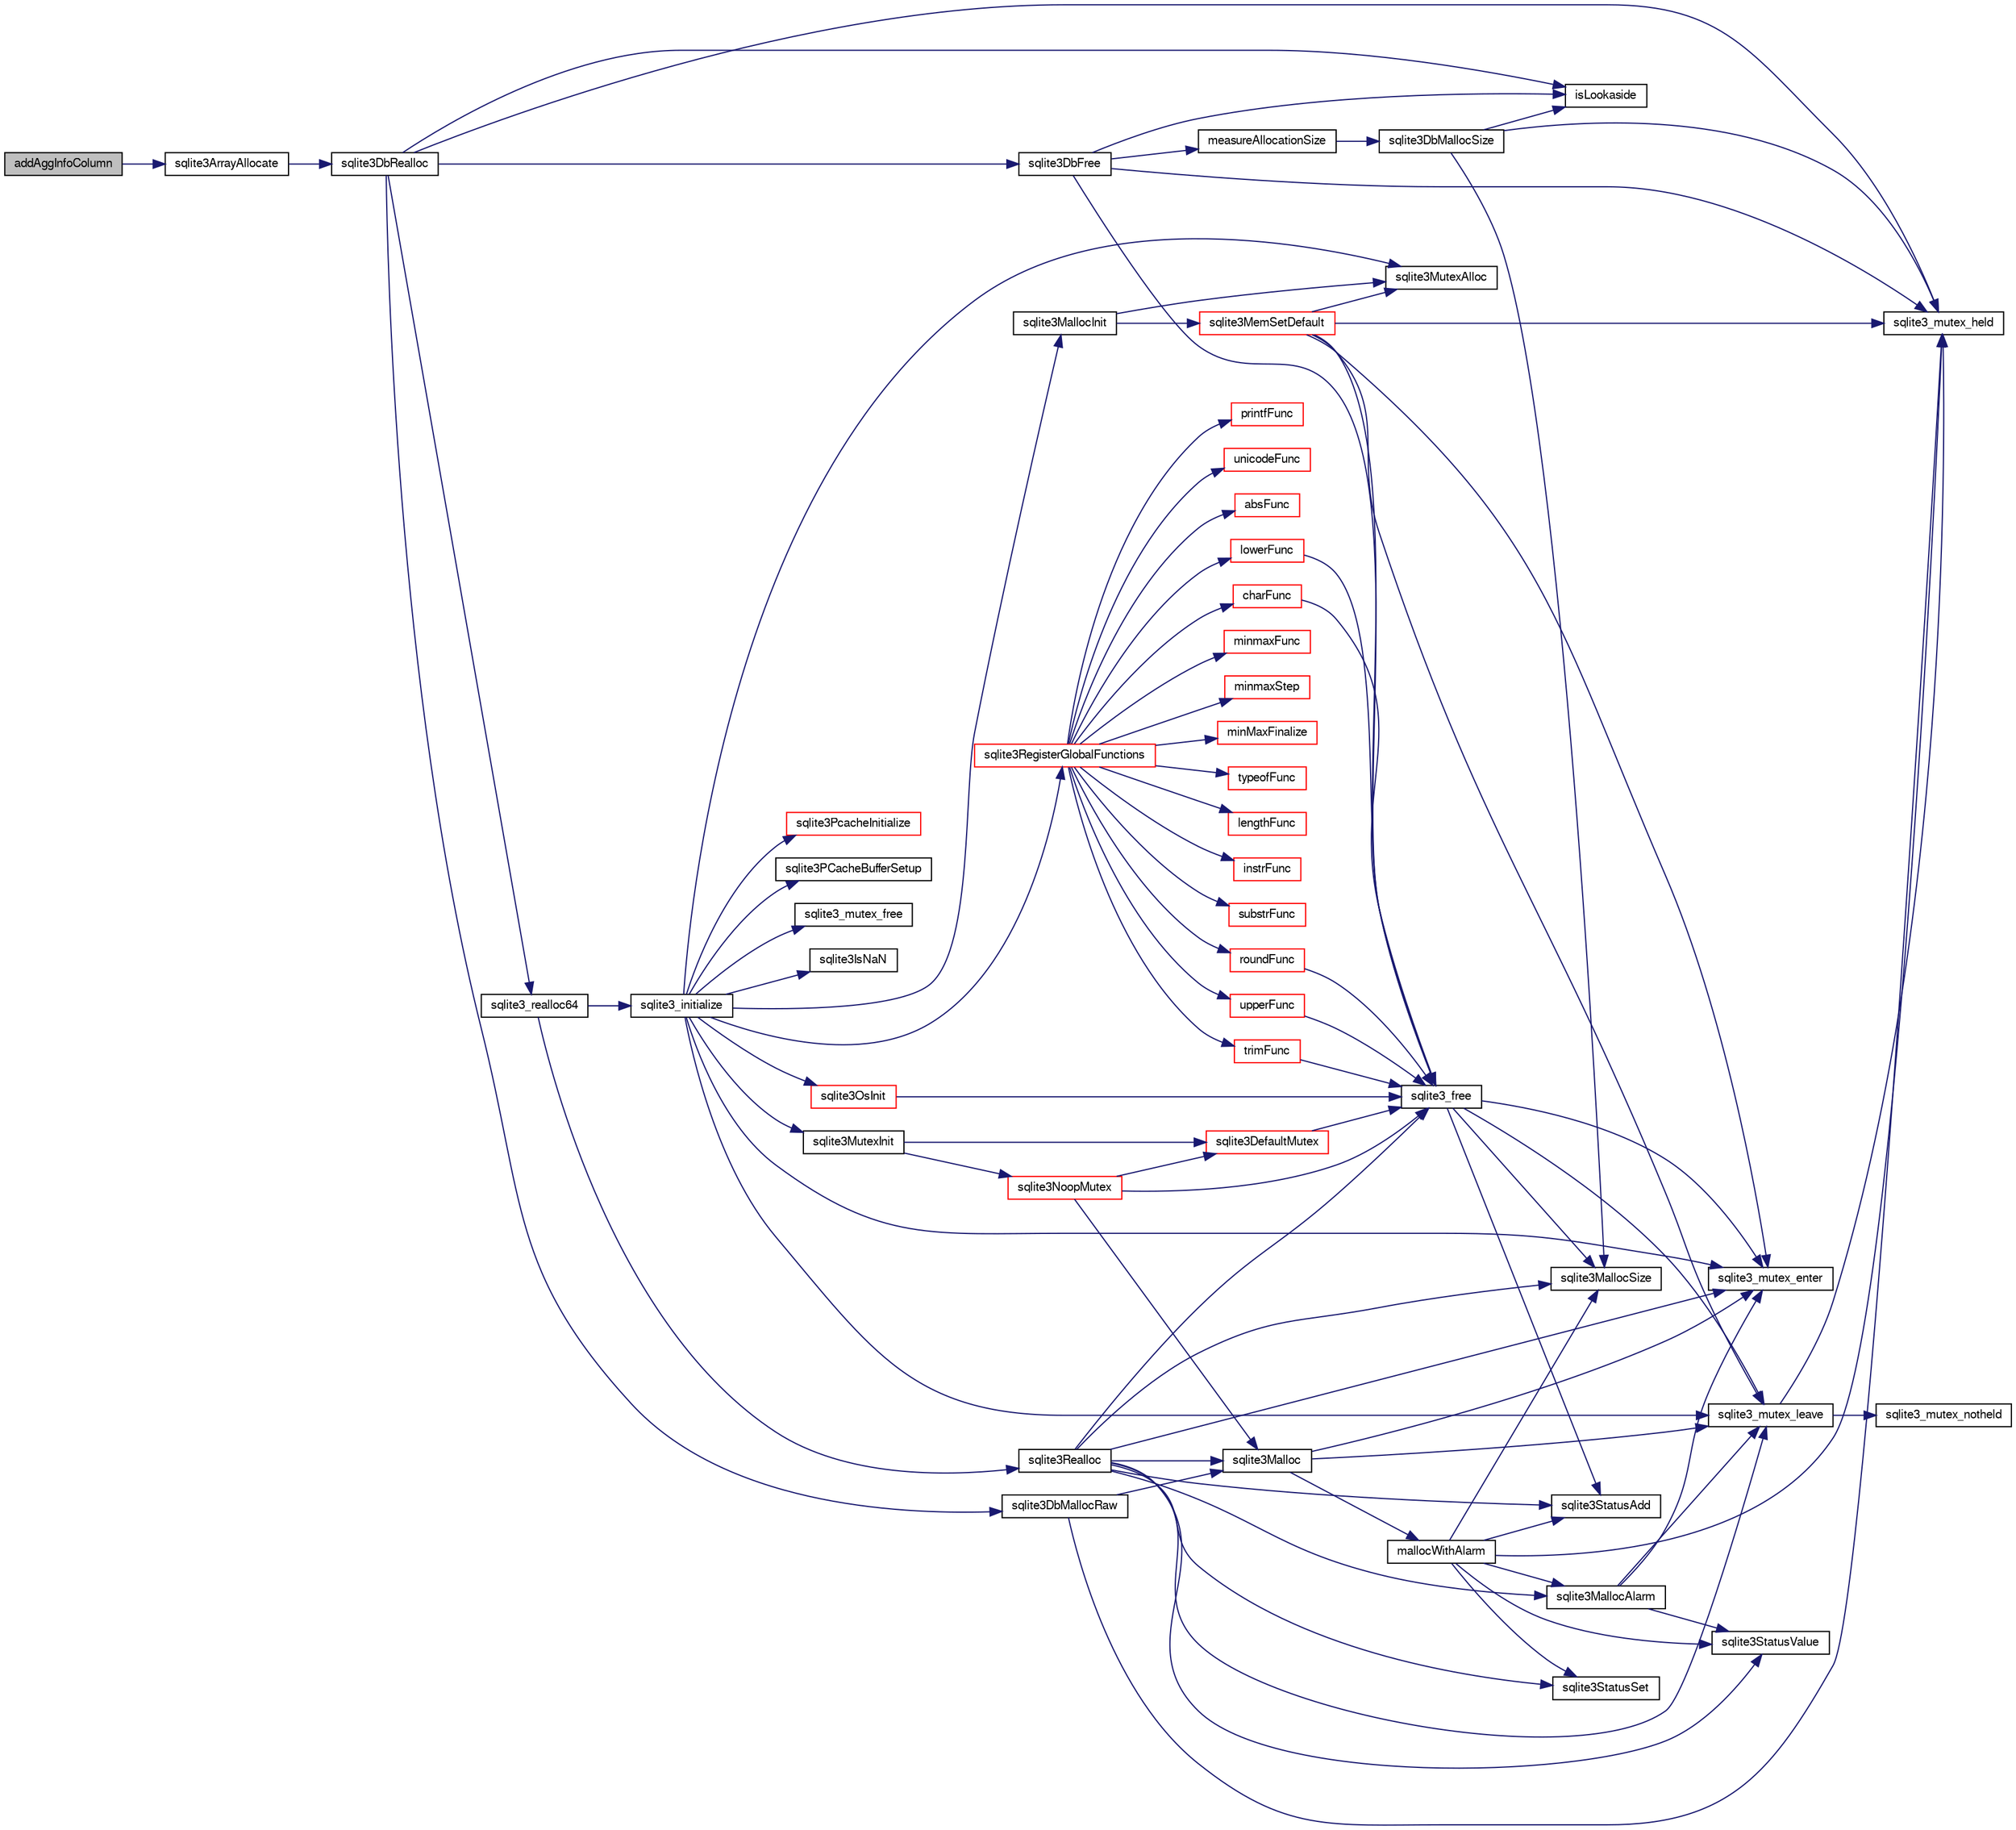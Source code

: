 digraph "addAggInfoColumn"
{
  edge [fontname="FreeSans",fontsize="10",labelfontname="FreeSans",labelfontsize="10"];
  node [fontname="FreeSans",fontsize="10",shape=record];
  rankdir="LR";
  Node1883 [label="addAggInfoColumn",height=0.2,width=0.4,color="black", fillcolor="grey75", style="filled", fontcolor="black"];
  Node1883 -> Node1884 [color="midnightblue",fontsize="10",style="solid",fontname="FreeSans"];
  Node1884 [label="sqlite3ArrayAllocate",height=0.2,width=0.4,color="black", fillcolor="white", style="filled",URL="$sqlite3_8c.html#a86f4a46ea74d87f845a4f93bb4219646"];
  Node1884 -> Node1885 [color="midnightblue",fontsize="10",style="solid",fontname="FreeSans"];
  Node1885 [label="sqlite3DbRealloc",height=0.2,width=0.4,color="black", fillcolor="white", style="filled",URL="$sqlite3_8c.html#ae028f4902a9d29bcaf310ff289ee87dc"];
  Node1885 -> Node1886 [color="midnightblue",fontsize="10",style="solid",fontname="FreeSans"];
  Node1886 [label="sqlite3_mutex_held",height=0.2,width=0.4,color="black", fillcolor="white", style="filled",URL="$sqlite3_8c.html#acf77da68932b6bc163c5e68547ecc3e7"];
  Node1885 -> Node1887 [color="midnightblue",fontsize="10",style="solid",fontname="FreeSans"];
  Node1887 [label="sqlite3DbMallocRaw",height=0.2,width=0.4,color="black", fillcolor="white", style="filled",URL="$sqlite3_8c.html#abbe8be0cf7175e11ddc3e2218fad924e"];
  Node1887 -> Node1886 [color="midnightblue",fontsize="10",style="solid",fontname="FreeSans"];
  Node1887 -> Node1888 [color="midnightblue",fontsize="10",style="solid",fontname="FreeSans"];
  Node1888 [label="sqlite3Malloc",height=0.2,width=0.4,color="black", fillcolor="white", style="filled",URL="$sqlite3_8c.html#a361a2eaa846b1885f123abe46f5d8b2b"];
  Node1888 -> Node1889 [color="midnightblue",fontsize="10",style="solid",fontname="FreeSans"];
  Node1889 [label="sqlite3_mutex_enter",height=0.2,width=0.4,color="black", fillcolor="white", style="filled",URL="$sqlite3_8c.html#a1c12cde690bd89f104de5cbad12a6bf5"];
  Node1888 -> Node1890 [color="midnightblue",fontsize="10",style="solid",fontname="FreeSans"];
  Node1890 [label="mallocWithAlarm",height=0.2,width=0.4,color="black", fillcolor="white", style="filled",URL="$sqlite3_8c.html#ab070d5cf8e48ec8a6a43cf025d48598b"];
  Node1890 -> Node1886 [color="midnightblue",fontsize="10",style="solid",fontname="FreeSans"];
  Node1890 -> Node1891 [color="midnightblue",fontsize="10",style="solid",fontname="FreeSans"];
  Node1891 [label="sqlite3StatusSet",height=0.2,width=0.4,color="black", fillcolor="white", style="filled",URL="$sqlite3_8c.html#afec7586c01fcb5ea17dc9d7725a589d9"];
  Node1890 -> Node1892 [color="midnightblue",fontsize="10",style="solid",fontname="FreeSans"];
  Node1892 [label="sqlite3StatusValue",height=0.2,width=0.4,color="black", fillcolor="white", style="filled",URL="$sqlite3_8c.html#a30b8ac296c6e200c1fa57708d52c6ef6"];
  Node1890 -> Node1893 [color="midnightblue",fontsize="10",style="solid",fontname="FreeSans"];
  Node1893 [label="sqlite3MallocAlarm",height=0.2,width=0.4,color="black", fillcolor="white", style="filled",URL="$sqlite3_8c.html#ada66988e8471d1198f3219c062377508"];
  Node1893 -> Node1892 [color="midnightblue",fontsize="10",style="solid",fontname="FreeSans"];
  Node1893 -> Node1894 [color="midnightblue",fontsize="10",style="solid",fontname="FreeSans"];
  Node1894 [label="sqlite3_mutex_leave",height=0.2,width=0.4,color="black", fillcolor="white", style="filled",URL="$sqlite3_8c.html#a5838d235601dbd3c1fa993555c6bcc93"];
  Node1894 -> Node1886 [color="midnightblue",fontsize="10",style="solid",fontname="FreeSans"];
  Node1894 -> Node1895 [color="midnightblue",fontsize="10",style="solid",fontname="FreeSans"];
  Node1895 [label="sqlite3_mutex_notheld",height=0.2,width=0.4,color="black", fillcolor="white", style="filled",URL="$sqlite3_8c.html#a83967c837c1c000d3b5adcfaa688f5dc"];
  Node1893 -> Node1889 [color="midnightblue",fontsize="10",style="solid",fontname="FreeSans"];
  Node1890 -> Node1896 [color="midnightblue",fontsize="10",style="solid",fontname="FreeSans"];
  Node1896 [label="sqlite3MallocSize",height=0.2,width=0.4,color="black", fillcolor="white", style="filled",URL="$sqlite3_8c.html#acf5d2a5f35270bafb050bd2def576955"];
  Node1890 -> Node1897 [color="midnightblue",fontsize="10",style="solid",fontname="FreeSans"];
  Node1897 [label="sqlite3StatusAdd",height=0.2,width=0.4,color="black", fillcolor="white", style="filled",URL="$sqlite3_8c.html#afa029f93586aeab4cc85360905dae9cd"];
  Node1888 -> Node1894 [color="midnightblue",fontsize="10",style="solid",fontname="FreeSans"];
  Node1885 -> Node1898 [color="midnightblue",fontsize="10",style="solid",fontname="FreeSans"];
  Node1898 [label="isLookaside",height=0.2,width=0.4,color="black", fillcolor="white", style="filled",URL="$sqlite3_8c.html#a770fa05ff9717b75e16f4d968a77b897"];
  Node1885 -> Node1899 [color="midnightblue",fontsize="10",style="solid",fontname="FreeSans"];
  Node1899 [label="sqlite3DbFree",height=0.2,width=0.4,color="black", fillcolor="white", style="filled",URL="$sqlite3_8c.html#ac70ab821a6607b4a1b909582dc37a069"];
  Node1899 -> Node1886 [color="midnightblue",fontsize="10",style="solid",fontname="FreeSans"];
  Node1899 -> Node1900 [color="midnightblue",fontsize="10",style="solid",fontname="FreeSans"];
  Node1900 [label="measureAllocationSize",height=0.2,width=0.4,color="black", fillcolor="white", style="filled",URL="$sqlite3_8c.html#a45731e644a22fdb756e2b6337224217a"];
  Node1900 -> Node1901 [color="midnightblue",fontsize="10",style="solid",fontname="FreeSans"];
  Node1901 [label="sqlite3DbMallocSize",height=0.2,width=0.4,color="black", fillcolor="white", style="filled",URL="$sqlite3_8c.html#aa397e5a8a03495203a0767abf0a71f86"];
  Node1901 -> Node1896 [color="midnightblue",fontsize="10",style="solid",fontname="FreeSans"];
  Node1901 -> Node1886 [color="midnightblue",fontsize="10",style="solid",fontname="FreeSans"];
  Node1901 -> Node1898 [color="midnightblue",fontsize="10",style="solid",fontname="FreeSans"];
  Node1899 -> Node1898 [color="midnightblue",fontsize="10",style="solid",fontname="FreeSans"];
  Node1899 -> Node1902 [color="midnightblue",fontsize="10",style="solid",fontname="FreeSans"];
  Node1902 [label="sqlite3_free",height=0.2,width=0.4,color="black", fillcolor="white", style="filled",URL="$sqlite3_8c.html#a6552349e36a8a691af5487999ab09519"];
  Node1902 -> Node1889 [color="midnightblue",fontsize="10",style="solid",fontname="FreeSans"];
  Node1902 -> Node1897 [color="midnightblue",fontsize="10",style="solid",fontname="FreeSans"];
  Node1902 -> Node1896 [color="midnightblue",fontsize="10",style="solid",fontname="FreeSans"];
  Node1902 -> Node1894 [color="midnightblue",fontsize="10",style="solid",fontname="FreeSans"];
  Node1885 -> Node1903 [color="midnightblue",fontsize="10",style="solid",fontname="FreeSans"];
  Node1903 [label="sqlite3_realloc64",height=0.2,width=0.4,color="black", fillcolor="white", style="filled",URL="$sqlite3_8c.html#a3765a714077ee547e811034236dc9ecd"];
  Node1903 -> Node1904 [color="midnightblue",fontsize="10",style="solid",fontname="FreeSans"];
  Node1904 [label="sqlite3_initialize",height=0.2,width=0.4,color="black", fillcolor="white", style="filled",URL="$sqlite3_8c.html#ab0c0ee2d5d4cf8b28e9572296a8861df"];
  Node1904 -> Node1905 [color="midnightblue",fontsize="10",style="solid",fontname="FreeSans"];
  Node1905 [label="sqlite3MutexInit",height=0.2,width=0.4,color="black", fillcolor="white", style="filled",URL="$sqlite3_8c.html#a7906afcdd1cdb3d0007eb932398a1158"];
  Node1905 -> Node1906 [color="midnightblue",fontsize="10",style="solid",fontname="FreeSans"];
  Node1906 [label="sqlite3DefaultMutex",height=0.2,width=0.4,color="red", fillcolor="white", style="filled",URL="$sqlite3_8c.html#ac895a71e325f9b2f9b862f737c17aca8"];
  Node1906 -> Node1902 [color="midnightblue",fontsize="10",style="solid",fontname="FreeSans"];
  Node1905 -> Node1915 [color="midnightblue",fontsize="10",style="solid",fontname="FreeSans"];
  Node1915 [label="sqlite3NoopMutex",height=0.2,width=0.4,color="red", fillcolor="white", style="filled",URL="$sqlite3_8c.html#a09742cde9ef371d94f8201d2cdb543e4"];
  Node1915 -> Node1888 [color="midnightblue",fontsize="10",style="solid",fontname="FreeSans"];
  Node1915 -> Node1902 [color="midnightblue",fontsize="10",style="solid",fontname="FreeSans"];
  Node1915 -> Node1906 [color="midnightblue",fontsize="10",style="solid",fontname="FreeSans"];
  Node1904 -> Node1923 [color="midnightblue",fontsize="10",style="solid",fontname="FreeSans"];
  Node1923 [label="sqlite3MutexAlloc",height=0.2,width=0.4,color="black", fillcolor="white", style="filled",URL="$sqlite3_8c.html#a0e3f432ee581f6876b590e7ad7e84e19"];
  Node1904 -> Node1889 [color="midnightblue",fontsize="10",style="solid",fontname="FreeSans"];
  Node1904 -> Node1924 [color="midnightblue",fontsize="10",style="solid",fontname="FreeSans"];
  Node1924 [label="sqlite3MallocInit",height=0.2,width=0.4,color="black", fillcolor="white", style="filled",URL="$sqlite3_8c.html#a9e06f9e7cad0d83ce80ab493c9533552"];
  Node1924 -> Node1925 [color="midnightblue",fontsize="10",style="solid",fontname="FreeSans"];
  Node1925 [label="sqlite3MemSetDefault",height=0.2,width=0.4,color="red", fillcolor="white", style="filled",URL="$sqlite3_8c.html#a162fbfd727e92c5f8f72625b5ff62549"];
  Node1925 -> Node1923 [color="midnightblue",fontsize="10",style="solid",fontname="FreeSans"];
  Node1925 -> Node1889 [color="midnightblue",fontsize="10",style="solid",fontname="FreeSans"];
  Node1925 -> Node1894 [color="midnightblue",fontsize="10",style="solid",fontname="FreeSans"];
  Node1925 -> Node1886 [color="midnightblue",fontsize="10",style="solid",fontname="FreeSans"];
  Node1925 -> Node1902 [color="midnightblue",fontsize="10",style="solid",fontname="FreeSans"];
  Node1924 -> Node1923 [color="midnightblue",fontsize="10",style="solid",fontname="FreeSans"];
  Node1904 -> Node1894 [color="midnightblue",fontsize="10",style="solid",fontname="FreeSans"];
  Node1904 -> Node2012 [color="midnightblue",fontsize="10",style="solid",fontname="FreeSans"];
  Node2012 [label="sqlite3RegisterGlobalFunctions",height=0.2,width=0.4,color="red", fillcolor="white", style="filled",URL="$sqlite3_8c.html#a9f75bd111010f29e1b8d74344473c4ec"];
  Node2012 -> Node2013 [color="midnightblue",fontsize="10",style="solid",fontname="FreeSans"];
  Node2013 [label="trimFunc",height=0.2,width=0.4,color="red", fillcolor="white", style="filled",URL="$sqlite3_8c.html#afad56dbe7f08139a630156e644b14704"];
  Node2013 -> Node1902 [color="midnightblue",fontsize="10",style="solid",fontname="FreeSans"];
  Node2012 -> Node2026 [color="midnightblue",fontsize="10",style="solid",fontname="FreeSans"];
  Node2026 [label="minmaxFunc",height=0.2,width=0.4,color="red", fillcolor="white", style="filled",URL="$sqlite3_8c.html#a4d00f48b948fd73cb70bcfd1efc0bfb0"];
  Node2012 -> Node2035 [color="midnightblue",fontsize="10",style="solid",fontname="FreeSans"];
  Node2035 [label="minmaxStep",height=0.2,width=0.4,color="red", fillcolor="white", style="filled",URL="$sqlite3_8c.html#a5b4c0da0f3b61d7ff25ebd30aa22cca4"];
  Node2012 -> Node2039 [color="midnightblue",fontsize="10",style="solid",fontname="FreeSans"];
  Node2039 [label="minMaxFinalize",height=0.2,width=0.4,color="red", fillcolor="white", style="filled",URL="$sqlite3_8c.html#a0439dd90934a2dee93517c50884d5924"];
  Node2012 -> Node2040 [color="midnightblue",fontsize="10",style="solid",fontname="FreeSans"];
  Node2040 [label="typeofFunc",height=0.2,width=0.4,color="red", fillcolor="white", style="filled",URL="$sqlite3_8c.html#aba6c564ff0d6b017de448469d0fb243f"];
  Node2012 -> Node2041 [color="midnightblue",fontsize="10",style="solid",fontname="FreeSans"];
  Node2041 [label="lengthFunc",height=0.2,width=0.4,color="red", fillcolor="white", style="filled",URL="$sqlite3_8c.html#affdabf006c37c26a1c3e325badb83546"];
  Node2012 -> Node2046 [color="midnightblue",fontsize="10",style="solid",fontname="FreeSans"];
  Node2046 [label="instrFunc",height=0.2,width=0.4,color="red", fillcolor="white", style="filled",URL="$sqlite3_8c.html#a8f86ca540b92ac28aaefaa126170cf8c"];
  Node2012 -> Node2048 [color="midnightblue",fontsize="10",style="solid",fontname="FreeSans"];
  Node2048 [label="substrFunc",height=0.2,width=0.4,color="red", fillcolor="white", style="filled",URL="$sqlite3_8c.html#a8a8739d9af5589338113371e440b2734"];
  Node2012 -> Node2053 [color="midnightblue",fontsize="10",style="solid",fontname="FreeSans"];
  Node2053 [label="printfFunc",height=0.2,width=0.4,color="red", fillcolor="white", style="filled",URL="$sqlite3_8c.html#a80ca21d434c7c5b6668bee721331dda8"];
  Node2012 -> Node2055 [color="midnightblue",fontsize="10",style="solid",fontname="FreeSans"];
  Node2055 [label="unicodeFunc",height=0.2,width=0.4,color="red", fillcolor="white", style="filled",URL="$sqlite3_8c.html#a1d3d012cbe2276d8d713be80884db355"];
  Node2012 -> Node2057 [color="midnightblue",fontsize="10",style="solid",fontname="FreeSans"];
  Node2057 [label="charFunc",height=0.2,width=0.4,color="red", fillcolor="white", style="filled",URL="$sqlite3_8c.html#ab9b72ce47fcea3c3b92e816435a0fd91"];
  Node2057 -> Node1902 [color="midnightblue",fontsize="10",style="solid",fontname="FreeSans"];
  Node2012 -> Node2058 [color="midnightblue",fontsize="10",style="solid",fontname="FreeSans"];
  Node2058 [label="absFunc",height=0.2,width=0.4,color="red", fillcolor="white", style="filled",URL="$sqlite3_8c.html#af271994a34f441432d50d7095e0ed23d"];
  Node2012 -> Node2063 [color="midnightblue",fontsize="10",style="solid",fontname="FreeSans"];
  Node2063 [label="roundFunc",height=0.2,width=0.4,color="red", fillcolor="white", style="filled",URL="$sqlite3_8c.html#a8c444ba254edc27891111b76e7ba85e7"];
  Node2063 -> Node1902 [color="midnightblue",fontsize="10",style="solid",fontname="FreeSans"];
  Node2012 -> Node2066 [color="midnightblue",fontsize="10",style="solid",fontname="FreeSans"];
  Node2066 [label="upperFunc",height=0.2,width=0.4,color="red", fillcolor="white", style="filled",URL="$sqlite3_8c.html#a8f26e491f9fd893cdb476c577f39f260"];
  Node2066 -> Node1902 [color="midnightblue",fontsize="10",style="solid",fontname="FreeSans"];
  Node2012 -> Node2067 [color="midnightblue",fontsize="10",style="solid",fontname="FreeSans"];
  Node2067 [label="lowerFunc",height=0.2,width=0.4,color="red", fillcolor="white", style="filled",URL="$sqlite3_8c.html#a37a07e2d7c0cb4c521e9c334596c89a7"];
  Node2067 -> Node1902 [color="midnightblue",fontsize="10",style="solid",fontname="FreeSans"];
  Node1904 -> Node2160 [color="midnightblue",fontsize="10",style="solid",fontname="FreeSans"];
  Node2160 [label="sqlite3PcacheInitialize",height=0.2,width=0.4,color="red", fillcolor="white", style="filled",URL="$sqlite3_8c.html#a2902c61ddc88bea002c4d69fe4052b1f"];
  Node1904 -> Node2161 [color="midnightblue",fontsize="10",style="solid",fontname="FreeSans"];
  Node2161 [label="sqlite3OsInit",height=0.2,width=0.4,color="red", fillcolor="white", style="filled",URL="$sqlite3_8c.html#afeaa886fe1ca086a30fd278b1d069762"];
  Node2161 -> Node1902 [color="midnightblue",fontsize="10",style="solid",fontname="FreeSans"];
  Node1904 -> Node2165 [color="midnightblue",fontsize="10",style="solid",fontname="FreeSans"];
  Node2165 [label="sqlite3PCacheBufferSetup",height=0.2,width=0.4,color="black", fillcolor="white", style="filled",URL="$sqlite3_8c.html#ad18a1eebefdfbc4254f473f7b0101937"];
  Node1904 -> Node2166 [color="midnightblue",fontsize="10",style="solid",fontname="FreeSans"];
  Node2166 [label="sqlite3_mutex_free",height=0.2,width=0.4,color="black", fillcolor="white", style="filled",URL="$sqlite3_8c.html#a2db2e72e08f6873afa9c61b0ec726fec"];
  Node1904 -> Node1948 [color="midnightblue",fontsize="10",style="solid",fontname="FreeSans"];
  Node1948 [label="sqlite3IsNaN",height=0.2,width=0.4,color="black", fillcolor="white", style="filled",URL="$sqlite3_8c.html#aed4d78203877c3486765ccbc7feebb50"];
  Node1903 -> Node1937 [color="midnightblue",fontsize="10",style="solid",fontname="FreeSans"];
  Node1937 [label="sqlite3Realloc",height=0.2,width=0.4,color="black", fillcolor="white", style="filled",URL="$sqlite3_8c.html#ad53aefdfc088f622e23ffe838201fe22"];
  Node1937 -> Node1888 [color="midnightblue",fontsize="10",style="solid",fontname="FreeSans"];
  Node1937 -> Node1902 [color="midnightblue",fontsize="10",style="solid",fontname="FreeSans"];
  Node1937 -> Node1896 [color="midnightblue",fontsize="10",style="solid",fontname="FreeSans"];
  Node1937 -> Node1889 [color="midnightblue",fontsize="10",style="solid",fontname="FreeSans"];
  Node1937 -> Node1891 [color="midnightblue",fontsize="10",style="solid",fontname="FreeSans"];
  Node1937 -> Node1892 [color="midnightblue",fontsize="10",style="solid",fontname="FreeSans"];
  Node1937 -> Node1893 [color="midnightblue",fontsize="10",style="solid",fontname="FreeSans"];
  Node1937 -> Node1897 [color="midnightblue",fontsize="10",style="solid",fontname="FreeSans"];
  Node1937 -> Node1894 [color="midnightblue",fontsize="10",style="solid",fontname="FreeSans"];
}
